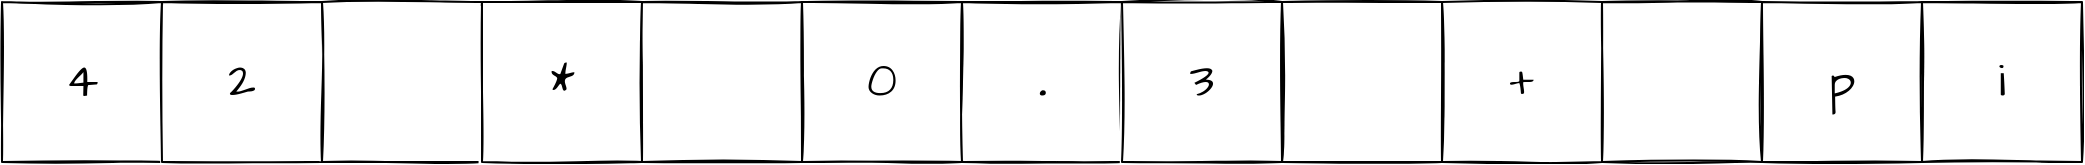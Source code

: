<mxfile version="16.0.0" type="device"><diagram id="CHw388bTDY891CQmmVtL" name="Page-1"><mxGraphModel dx="1102" dy="905" grid="1" gridSize="10" guides="1" tooltips="1" connect="1" arrows="1" fold="1" page="1" pageScale="1" pageWidth="850" pageHeight="1100" math="0" shadow="0"><root><mxCell id="0"/><mxCell id="1" parent="0"/><mxCell id="loZtYInWN6pkH0-cJcSs-4" value="4" style="whiteSpace=wrap;html=1;aspect=fixed;sketch=1;fontFamily=Architects Daughter;fontSource=https%3A%2F%2Ffonts.googleapis.com%2Fcss%3Ffamily%3DArchitects%2BDaughter;fontSize=24;" parent="1" vertex="1"><mxGeometry x="90" y="370" width="80" height="80" as="geometry"/></mxCell><mxCell id="loZtYInWN6pkH0-cJcSs-5" value="2" style="whiteSpace=wrap;html=1;aspect=fixed;sketch=1;fontFamily=Architects Daughter;fontSource=https%3A%2F%2Ffonts.googleapis.com%2Fcss%3Ffamily%3DArchitects%2BDaughter;fontSize=24;" parent="1" vertex="1"><mxGeometry x="170" y="370" width="80" height="80" as="geometry"/></mxCell><mxCell id="loZtYInWN6pkH0-cJcSs-6" value="" style="whiteSpace=wrap;html=1;aspect=fixed;sketch=1;fontFamily=Architects Daughter;fontSource=https%3A%2F%2Ffonts.googleapis.com%2Fcss%3Ffamily%3DArchitects%2BDaughter;fontSize=24;" parent="1" vertex="1"><mxGeometry x="250" y="370" width="80" height="80" as="geometry"/></mxCell><mxCell id="loZtYInWN6pkH0-cJcSs-7" value="*" style="whiteSpace=wrap;html=1;aspect=fixed;sketch=1;fontFamily=Architects Daughter;fontSource=https%3A%2F%2Ffonts.googleapis.com%2Fcss%3Ffamily%3DArchitects%2BDaughter;fontSize=24;" parent="1" vertex="1"><mxGeometry x="330" y="370" width="80" height="80" as="geometry"/></mxCell><mxCell id="loZtYInWN6pkH0-cJcSs-8" value="" style="whiteSpace=wrap;html=1;aspect=fixed;sketch=1;fontFamily=Architects Daughter;fontSource=https%3A%2F%2Ffonts.googleapis.com%2Fcss%3Ffamily%3DArchitects%2BDaughter;fontSize=24;" parent="1" vertex="1"><mxGeometry x="410" y="370" width="80" height="80" as="geometry"/></mxCell><mxCell id="loZtYInWN6pkH0-cJcSs-9" value="0" style="whiteSpace=wrap;html=1;aspect=fixed;sketch=1;fontFamily=Architects Daughter;fontSource=https%3A%2F%2Ffonts.googleapis.com%2Fcss%3Ffamily%3DArchitects%2BDaughter;fontSize=24;" parent="1" vertex="1"><mxGeometry x="490" y="370" width="80" height="80" as="geometry"/></mxCell><mxCell id="loZtYInWN6pkH0-cJcSs-10" value="&lt;b&gt;.&lt;/b&gt;" style="whiteSpace=wrap;html=1;aspect=fixed;sketch=1;fontFamily=Architects Daughter;fontSource=https%3A%2F%2Ffonts.googleapis.com%2Fcss%3Ffamily%3DArchitects%2BDaughter;fontSize=24;" parent="1" vertex="1"><mxGeometry x="570" y="370" width="80" height="80" as="geometry"/></mxCell><mxCell id="loZtYInWN6pkH0-cJcSs-11" value="3" style="whiteSpace=wrap;html=1;aspect=fixed;sketch=1;fontFamily=Architects Daughter;fontSource=https%3A%2F%2Ffonts.googleapis.com%2Fcss%3Ffamily%3DArchitects%2BDaughter;fontSize=24;" parent="1" vertex="1"><mxGeometry x="650" y="370" width="80" height="80" as="geometry"/></mxCell><mxCell id="loZtYInWN6pkH0-cJcSs-14" value="" style="whiteSpace=wrap;html=1;aspect=fixed;sketch=1;fontFamily=Architects Daughter;fontSource=https%3A%2F%2Ffonts.googleapis.com%2Fcss%3Ffamily%3DArchitects%2BDaughter;fontSize=24;" parent="1" vertex="1"><mxGeometry x="730" y="370" width="80" height="80" as="geometry"/></mxCell><mxCell id="loZtYInWN6pkH0-cJcSs-15" value="+" style="whiteSpace=wrap;html=1;aspect=fixed;sketch=1;fontFamily=Architects Daughter;fontSource=https%3A%2F%2Ffonts.googleapis.com%2Fcss%3Ffamily%3DArchitects%2BDaughter;fontSize=24;" parent="1" vertex="1"><mxGeometry x="810" y="370" width="80" height="80" as="geometry"/></mxCell><mxCell id="loZtYInWN6pkH0-cJcSs-16" value="" style="whiteSpace=wrap;html=1;aspect=fixed;sketch=1;fontFamily=Architects Daughter;fontSource=https%3A%2F%2Ffonts.googleapis.com%2Fcss%3Ffamily%3DArchitects%2BDaughter;fontSize=24;" parent="1" vertex="1"><mxGeometry x="890" y="370" width="80" height="80" as="geometry"/></mxCell><mxCell id="loZtYInWN6pkH0-cJcSs-17" value="p" style="whiteSpace=wrap;html=1;aspect=fixed;sketch=1;fontFamily=Architects Daughter;fontSource=https%3A%2F%2Ffonts.googleapis.com%2Fcss%3Ffamily%3DArchitects%2BDaughter;fontSize=24;" parent="1" vertex="1"><mxGeometry x="970" y="370" width="80" height="80" as="geometry"/></mxCell><mxCell id="loZtYInWN6pkH0-cJcSs-18" value="i" style="whiteSpace=wrap;html=1;aspect=fixed;sketch=1;fontFamily=Architects Daughter;fontSource=https%3A%2F%2Ffonts.googleapis.com%2Fcss%3Ffamily%3DArchitects%2BDaughter;fontSize=24;" parent="1" vertex="1"><mxGeometry x="1050" y="370" width="80" height="80" as="geometry"/></mxCell></root></mxGraphModel></diagram></mxfile>